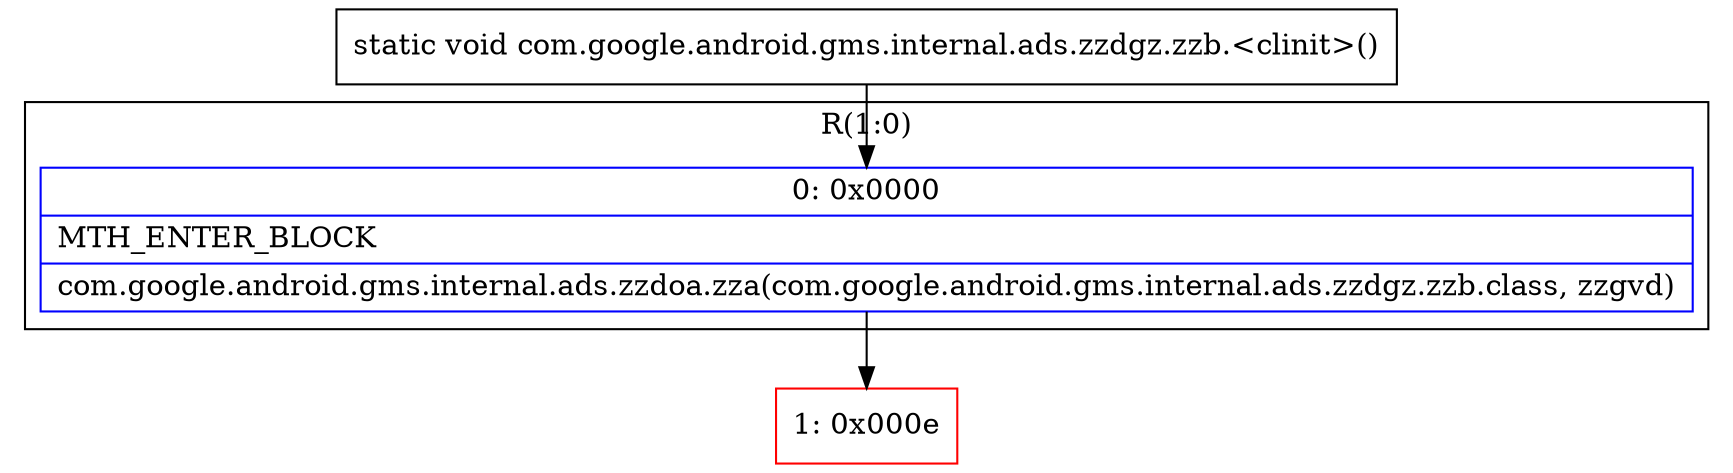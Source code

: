 digraph "CFG forcom.google.android.gms.internal.ads.zzdgz.zzb.\<clinit\>()V" {
subgraph cluster_Region_19349360 {
label = "R(1:0)";
node [shape=record,color=blue];
Node_0 [shape=record,label="{0\:\ 0x0000|MTH_ENTER_BLOCK\l|com.google.android.gms.internal.ads.zzdoa.zza(com.google.android.gms.internal.ads.zzdgz.zzb.class, zzgvd)\l}"];
}
Node_1 [shape=record,color=red,label="{1\:\ 0x000e}"];
MethodNode[shape=record,label="{static void com.google.android.gms.internal.ads.zzdgz.zzb.\<clinit\>() }"];
MethodNode -> Node_0;
Node_0 -> Node_1;
}

